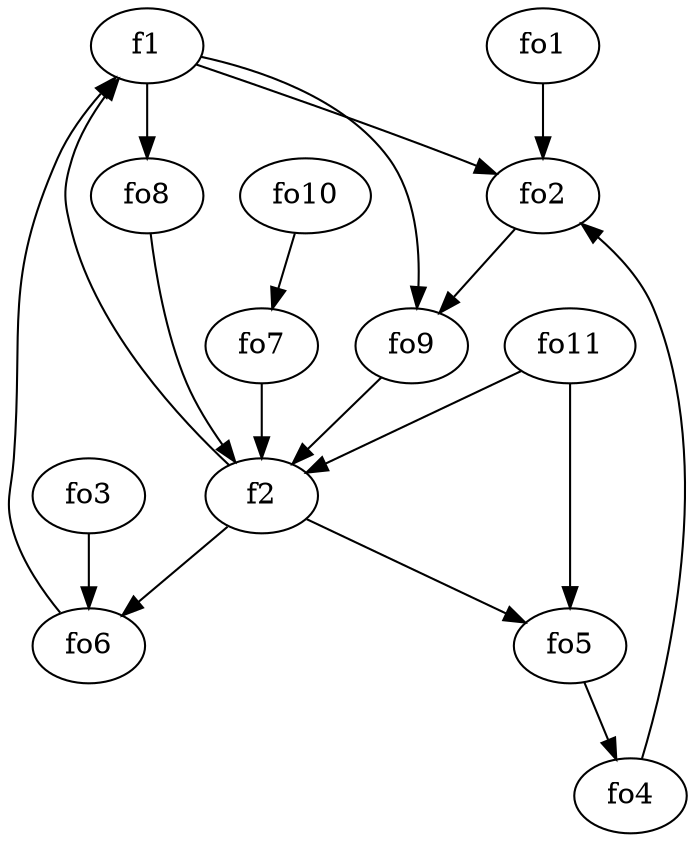 strict digraph  {
f1;
f2;
fo1;
fo2;
fo3;
fo4;
fo5;
fo6;
fo7;
fo8;
fo9;
fo10;
fo11;
f1 -> fo8  [weight=2];
f1 -> fo9  [weight=2];
f1 -> fo2  [weight=2];
f2 -> fo5  [weight=2];
f2 -> fo6  [weight=2];
f2 -> f1  [weight=2];
fo1 -> fo2  [weight=2];
fo2 -> fo9  [weight=2];
fo3 -> fo6  [weight=2];
fo4 -> fo2  [weight=2];
fo5 -> fo4  [weight=2];
fo6 -> f1  [weight=2];
fo7 -> f2  [weight=2];
fo8 -> f2  [weight=2];
fo9 -> f2  [weight=2];
fo10 -> fo7  [weight=2];
fo11 -> fo5  [weight=2];
fo11 -> f2  [weight=2];
}
